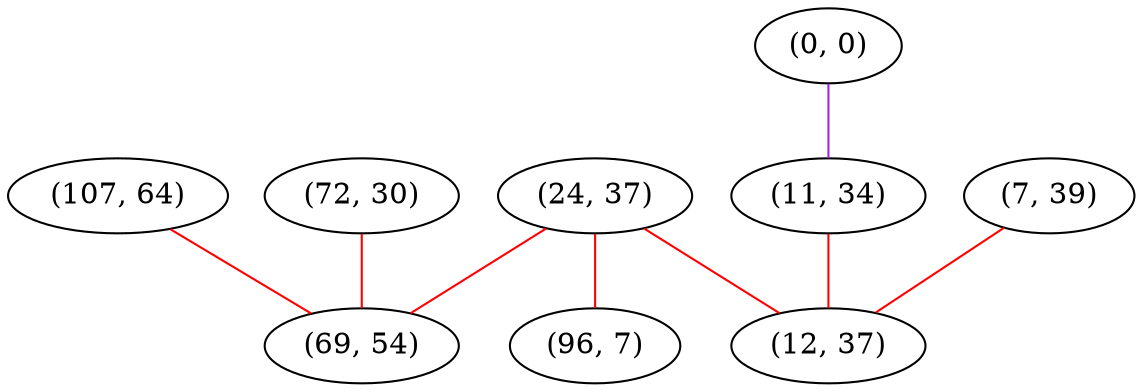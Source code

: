 graph "" {
"(107, 64)";
"(0, 0)";
"(11, 34)";
"(24, 37)";
"(7, 39)";
"(96, 7)";
"(12, 37)";
"(72, 30)";
"(69, 54)";
"(107, 64)" -- "(69, 54)"  [color=red, key=0, weight=1];
"(0, 0)" -- "(11, 34)"  [color=purple, key=0, weight=4];
"(11, 34)" -- "(12, 37)"  [color=red, key=0, weight=1];
"(24, 37)" -- "(12, 37)"  [color=red, key=0, weight=1];
"(24, 37)" -- "(69, 54)"  [color=red, key=0, weight=1];
"(24, 37)" -- "(96, 7)"  [color=red, key=0, weight=1];
"(7, 39)" -- "(12, 37)"  [color=red, key=0, weight=1];
"(72, 30)" -- "(69, 54)"  [color=red, key=0, weight=1];
}
